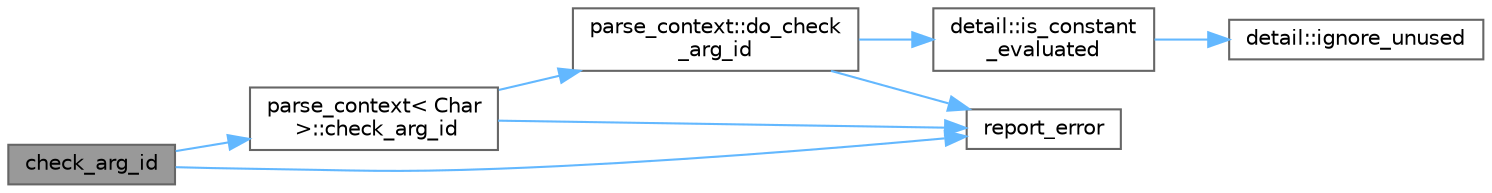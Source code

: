 digraph "check_arg_id"
{
 // LATEX_PDF_SIZE
  bgcolor="transparent";
  edge [fontname=Helvetica,fontsize=10,labelfontname=Helvetica,labelfontsize=10];
  node [fontname=Helvetica,fontsize=10,shape=box,height=0.2,width=0.4];
  rankdir="LR";
  Node1 [id="Node000001",label="check_arg_id",height=0.2,width=0.4,color="gray40", fillcolor="grey60", style="filled", fontcolor="black",tooltip=" "];
  Node1 -> Node2 [id="edge1_Node000001_Node000002",color="steelblue1",style="solid",tooltip=" "];
  Node2 [id="Node000002",label="parse_context\< Char\l \>::check_arg_id",height=0.2,width=0.4,color="grey40", fillcolor="white", style="filled",URL="$classparse__context.html#a7414ffb23aff079b171e4981b2adf675",tooltip=" "];
  Node2 -> Node3 [id="edge2_Node000002_Node000003",color="steelblue1",style="solid",tooltip=" "];
  Node3 [id="Node000003",label="parse_context::do_check\l_arg_id",height=0.2,width=0.4,color="grey40", fillcolor="white", style="filled",URL="$classparse__context.html#ab297d72d5eaa80978c47c110e45d781d",tooltip=" "];
  Node3 -> Node4 [id="edge3_Node000003_Node000004",color="steelblue1",style="solid",tooltip=" "];
  Node4 [id="Node000004",label="detail::is_constant\l_evaluated",height=0.2,width=0.4,color="grey40", fillcolor="white", style="filled",URL="$namespacedetail.html#aa88c553e0935b1aa6f21ac8045cf2335",tooltip=" "];
  Node4 -> Node5 [id="edge4_Node000004_Node000005",color="steelblue1",style="solid",tooltip=" "];
  Node5 [id="Node000005",label="detail::ignore_unused",height=0.2,width=0.4,color="grey40", fillcolor="white", style="filled",URL="$namespacedetail.html#a039aa82d5bc3557c97ae98da6aec04ce",tooltip=" "];
  Node3 -> Node6 [id="edge5_Node000003_Node000006",color="steelblue1",style="solid",tooltip=" "];
  Node6 [id="Node000006",label="report_error",height=0.2,width=0.4,color="grey40", fillcolor="white", style="filled",URL="$format-inl_8h.html#a5555893692b00b61b3886349332fd01f",tooltip="Reports a format error at compile time or, via a format_error exception, at runtime."];
  Node2 -> Node6 [id="edge6_Node000002_Node000006",color="steelblue1",style="solid",tooltip=" "];
  Node1 -> Node6 [id="edge7_Node000001_Node000006",color="steelblue1",style="solid",tooltip=" "];
}
